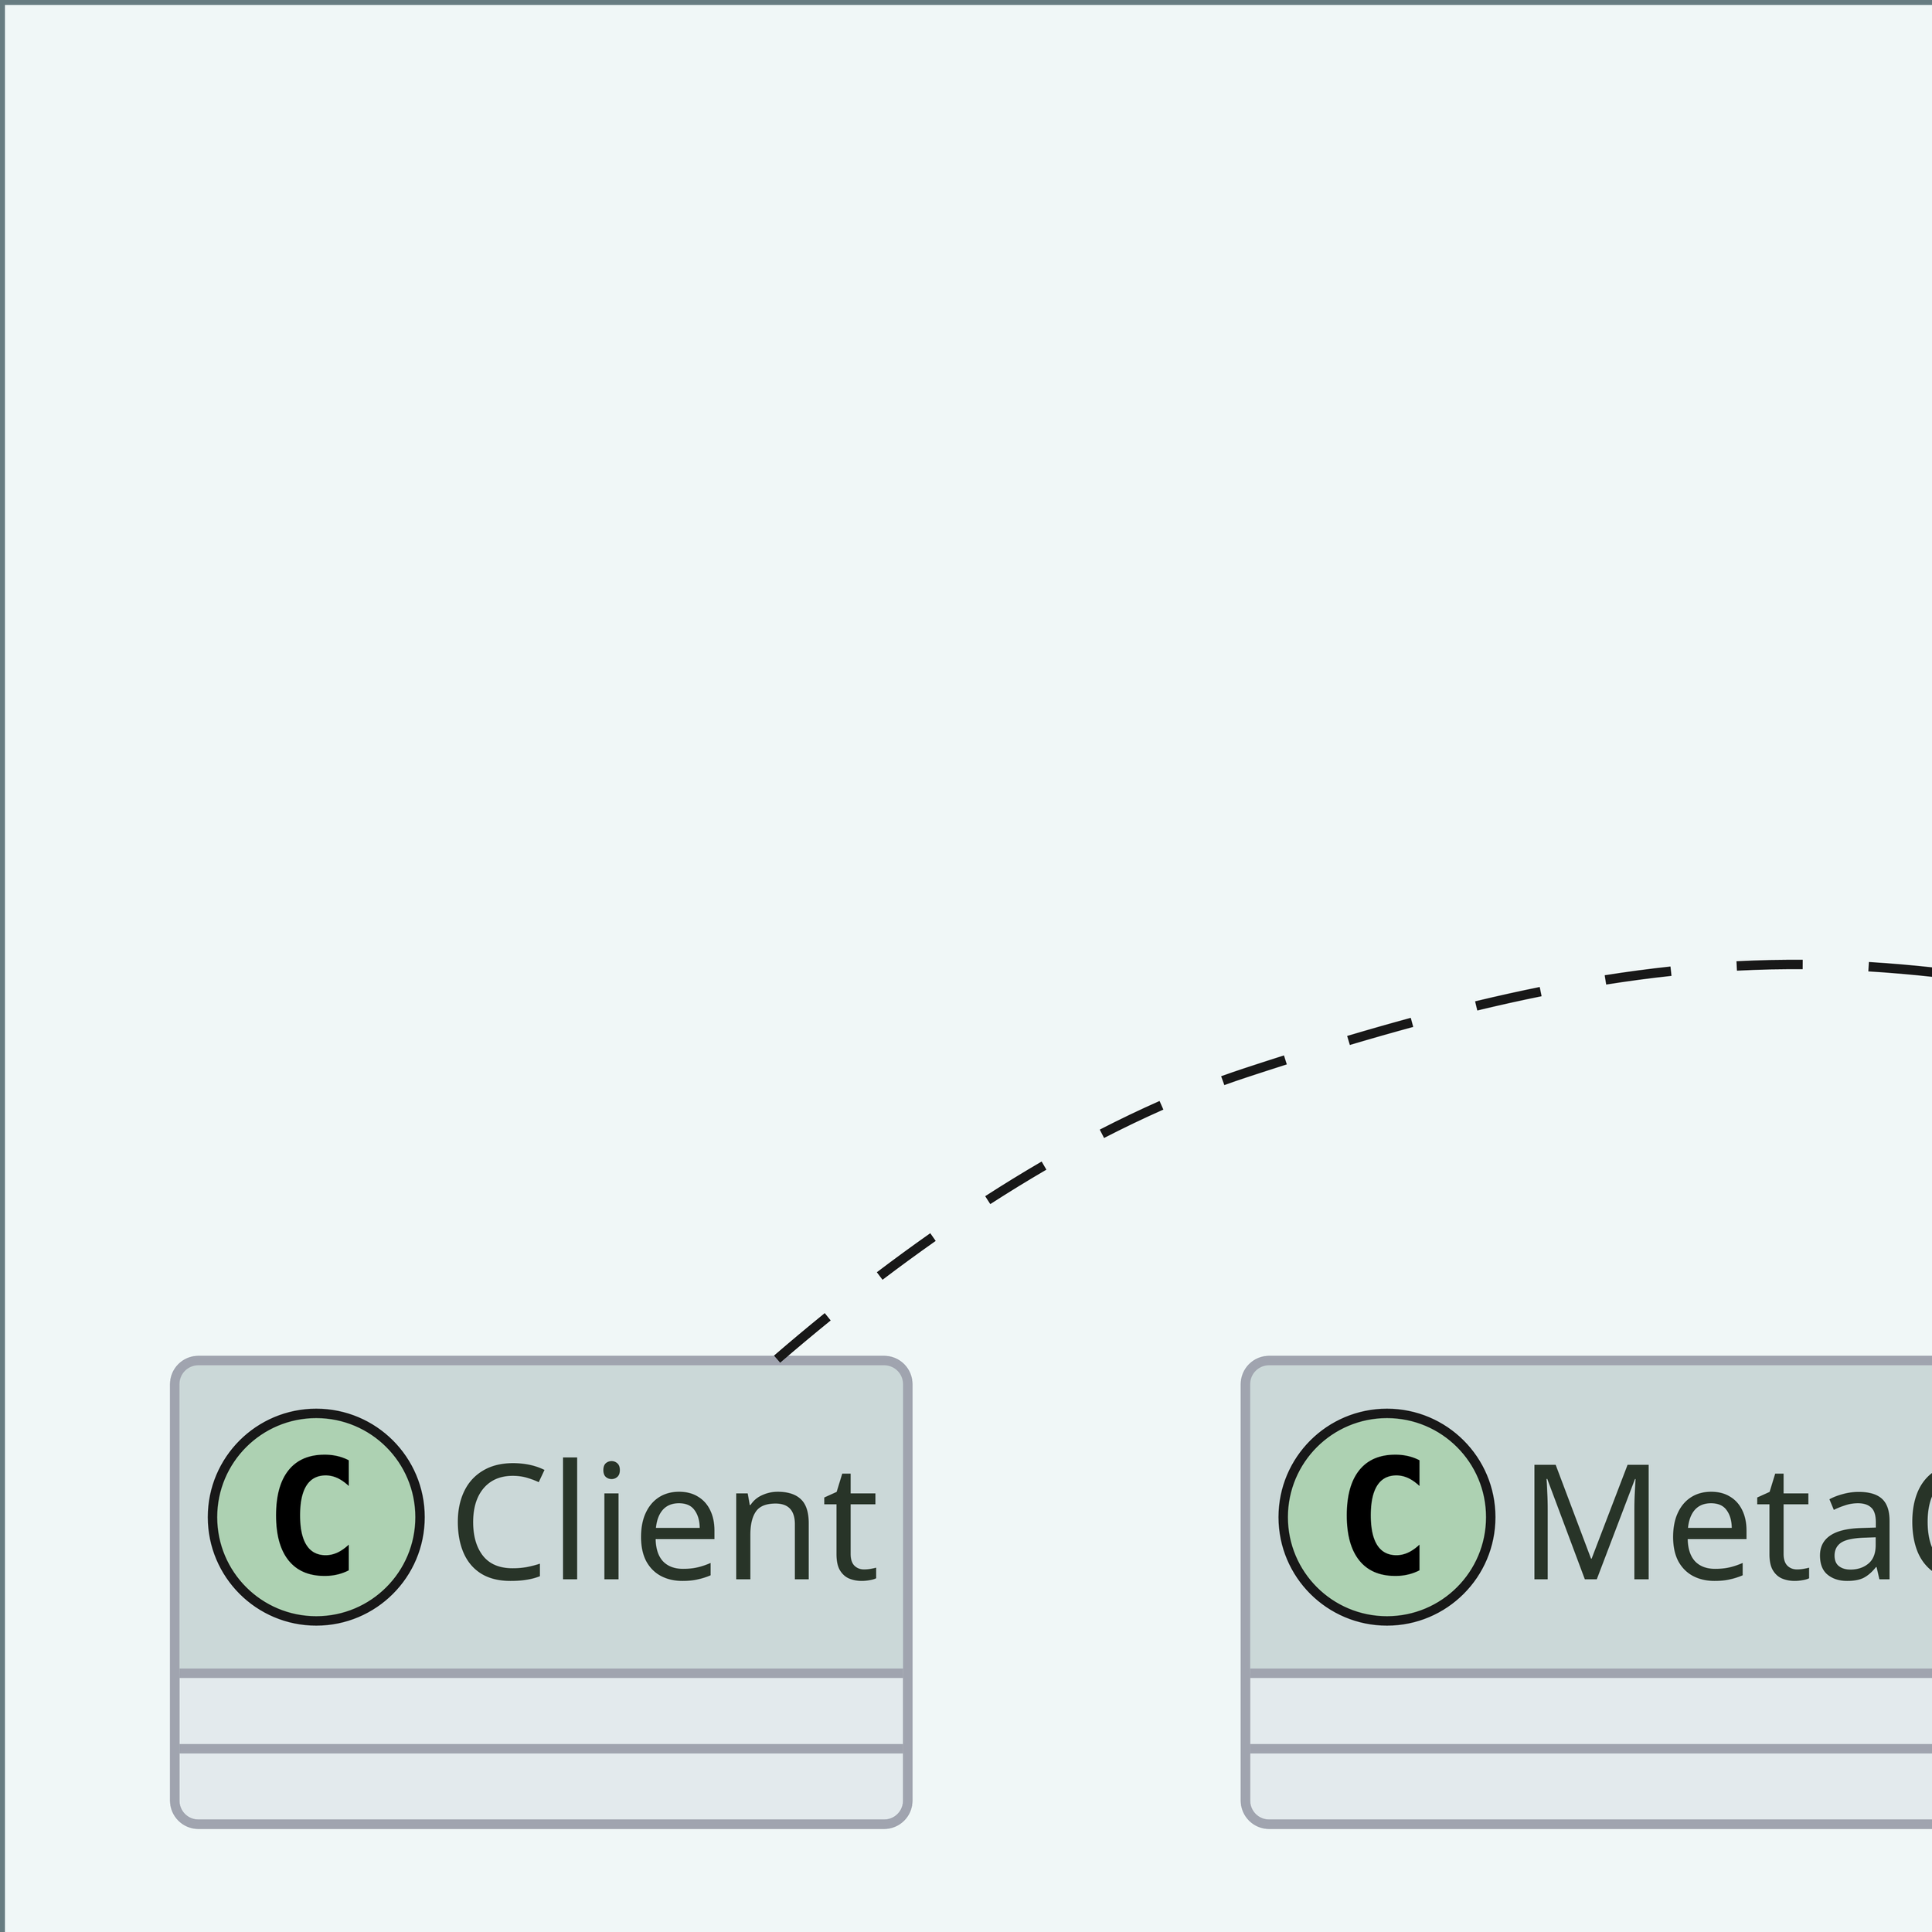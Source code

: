 @startuml
title 外观模式

class Configuration{}
note top : 外观类



interface ReflectorFactory
interface ObjectFactory
interface ObjectWrapperFactory

Configuration *-- ReflectorFactory
Configuration *-- ObjectFactory
Configuration *-- ObjectWrapperFactory

class DefaultReflectorFactory
class DefaultObjectFactory
class DefaultObjectWrapperFactory

note on link : 组合属性

ReflectorFactory <|.. DefaultReflectorFactory
ObjectFactory <|.. DefaultObjectFactory
ObjectWrapperFactory <|.. DefaultObjectWrapperFactory

note "子系统类" as Note2
DefaultReflectorFactory .. Note2
DefaultObjectFactory .. Note2
DefaultObjectWrapperFactory .. Note2



class MetaObject
Configuration .left.> MetaObject

class Client

Configuration <.left. Client






/'
'''' 类之间的关系
依赖关系..>     .>		<.		<..
继承关系--|>    -|>		<|-		<|--
实现关系..|>    .|>		<|.		<|..
关联关系-->     <-->		--		->		<->
聚合关系--o     <--o		o-		o--
组合关系--*     <--*		*-		*--

'''' 访问权限
- private
# protected
~ default
+ public

'''' 备注
note top of Object : 备注在对象的四周
note "无方位位置" as Note1
note left: 备注在前一个类的四周
note on link #red : 链接注释

'''' 包
package com.lft.design.pattern {
	' 接口
	interface Interface
	' 棒棒糖接口()-- ()- --() -()
	Interface2 ()-- A
	' 抽象类
	abstract class AbstractClass
}
' 枚举
enum TimeUnit{
	DAYS
	HOURS
	MINUTES
	SECONDS
}

'''' 泛型
class Eye<? extends Head>{

}

'''' 命名空间
namespace net.dummy #DDDDDD {
	Meeting o-- Person
	.BaseClass <|- Meeting
}

'''' 改变箭头方向 left right up down
A .up.> B

'''' 关系类
class Student{
	Name
}
Student "0..*" -- "1..*" Course
(Student, Course) . Enrollment
class Enrollment{
	drop()
	cancel()
}

' 普通类
class Person{
	..Field..
	{field}				- name: String
	{static}{field}		- head: Head
	--Constructor--
	+ Person(name: String)
	==Method==
	{method}			+ getName(): String
	{abstract}{method}	+ doSomething(): void
	__Other__
}
class Head
Person "1" *-- "1" Head : contains >

' 类说明
class A << (I,#FF7700) 说明 >>
' 箭头颜色
A .[#395862].> B
'/


'''' 类图样式
' 全局样式
skinparam {
	' 全局背景颜色
	backgroundColor #F0F7F7
	' 画布样式
	DiagramBorderColor #677C81
	DiagramBorderThickness 1
	' 分辨率
	Dpi 1920
	' 是否启用阴影
	Shadowing false
	' 手写样式是否启用
	handwritten false
	' 箭头
	ArrowColor #6D6D6D
    ArrowThickness 1
	' 标题样式
    TitleFontColor #6A8181
    TitleFontName YouYuan
    TitleFontSize 20
	' 类图主样式
	ClassBackgroundColor #E3EAED
    ClassHeaderBackgroundColor  #CBD8D8
	ClassBorderColor #A0A4AF
    ClassBorderThickness 1
    ClassAttributeIconSize 10
    ClassFontColor #283428
    ClassFontName Fira Code
    ClassFontSize 17
    ' 图头标志样式
    StereotypeABackgroundColor #C3E88D
    StereotypeABorderColor #347998
    StereotypeCBackgroundColor #4FC3F7
    StereotypeCBorderColor #3683A5
    StereotypeEBackgroundColor #F78C6C
    StereotypeEBorderColor #894D3E
    StereotypeIBackgroundColor #C3E88D
    StereotypeIBorderColor #6F8150
    StereotypeNBackgroundColor #C691E9
    StereotypeNBorderColor #5D436A
	' 类图包样式
	PackageBackgroundColor #EAF9F7-#D4F1F2
	PackageBorderThickness 1
	PackageBorderColor 6D6D6D
    PackageFontColor #283428
    PackageFontName Fira Code
    PackageFontSize 14
    '''包样式 <<Node>> <<Rectangle>> <<Folder>> <<Frame>> <<Cloud>> <<Database>>
    PackageStyle Frame
    PackageTitleAlignment center
	' 注释样式
	NoteBackgroundColor #E3EAED
	NoteBorderColor #47A7AB
    NoteFontColor #283428
    NoteFontName YouYuan
    NoteFontSize 14
    ' 时序图生命线样式
	LifeLineBorderColor #DarkSlateGray
	LifeLineBackgroundColor #DarkSeaGreen
	' 时序图类样式
	ParticipantBorderColor #586736
	ParticipantBackgroundColor #YellowGreen
	ParticipantFontName Fira Code
	ParticipantFontSize 17
	ParticipantFontColor #283428
	' 时序图角色样式
	ActorBackgroundColor #Gold
	ActorBorderColor #black
	ActorFontColor #283428
	ActorFontSize 17
	ActorFontName Fira Code
}
@enduml